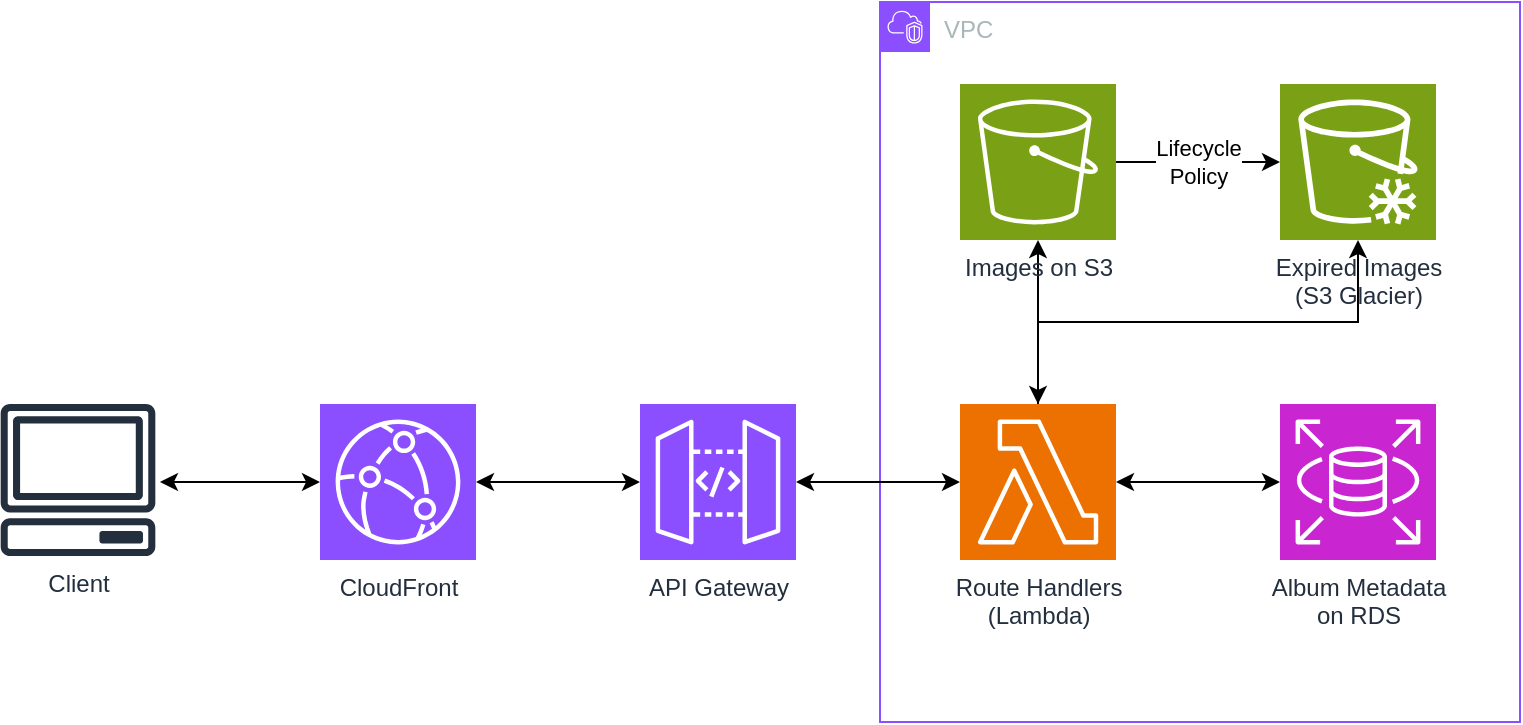 <mxfile version="24.4.0" type="google">
  <diagram name="Page-1" id="fgvW_ydvFqBmXLH6bUgC">
    <mxGraphModel grid="1" page="1" gridSize="10" guides="1" tooltips="1" connect="1" arrows="1" fold="1" pageScale="1" pageWidth="850" pageHeight="1100" math="0" shadow="0">
      <root>
        <mxCell id="0" />
        <mxCell id="1" parent="0" />
        <mxCell id="4YNwt_s4jefbVhRMPMH0-1" value="VPC" style="points=[[0,0],[0.25,0],[0.5,0],[0.75,0],[1,0],[1,0.25],[1,0.5],[1,0.75],[1,1],[0.75,1],[0.5,1],[0.25,1],[0,1],[0,0.75],[0,0.5],[0,0.25]];outlineConnect=0;gradientColor=none;html=1;whiteSpace=wrap;fontSize=12;fontStyle=0;container=1;pointerEvents=0;collapsible=0;recursiveResize=0;shape=mxgraph.aws4.group;grIcon=mxgraph.aws4.group_vpc2;strokeColor=#8C4FFF;fillColor=none;verticalAlign=top;align=left;spacingLeft=30;fontColor=#AAB7B8;dashed=0;" vertex="1" parent="1">
          <mxGeometry x="400" y="80" width="320" height="360" as="geometry" />
        </mxCell>
        <mxCell id="InOLmbR3hnU6QEK7teP8-15" style="edgeStyle=orthogonalEdgeStyle;rounded=0;orthogonalLoop=1;jettySize=auto;html=1;exitX=0.5;exitY=0;exitDx=0;exitDy=0;exitPerimeter=0;startArrow=classic;startFill=1;" edge="1" parent="4YNwt_s4jefbVhRMPMH0-1" source="InOLmbR3hnU6QEK7teP8-1" target="InOLmbR3hnU6QEK7teP8-14">
          <mxGeometry relative="1" as="geometry" />
        </mxCell>
        <mxCell id="InOLmbR3hnU6QEK7teP8-26" style="edgeStyle=orthogonalEdgeStyle;rounded=0;orthogonalLoop=1;jettySize=auto;html=1;exitX=0.5;exitY=0;exitDx=0;exitDy=0;exitPerimeter=0;" edge="1" parent="4YNwt_s4jefbVhRMPMH0-1" source="InOLmbR3hnU6QEK7teP8-1" target="InOLmbR3hnU6QEK7teP8-17">
          <mxGeometry relative="1" as="geometry" />
        </mxCell>
        <mxCell id="InOLmbR3hnU6QEK7teP8-1" value="&lt;div&gt;Route Handlers&lt;br&gt;(Lambda)&lt;br&gt;&lt;/div&gt;" style="sketch=0;points=[[0,0,0],[0.25,0,0],[0.5,0,0],[0.75,0,0],[1,0,0],[0,1,0],[0.25,1,0],[0.5,1,0],[0.75,1,0],[1,1,0],[0,0.25,0],[0,0.5,0],[0,0.75,0],[1,0.25,0],[1,0.5,0],[1,0.75,0]];outlineConnect=0;fontColor=#232F3E;fillColor=#ED7100;strokeColor=#ffffff;dashed=0;verticalLabelPosition=bottom;verticalAlign=top;align=center;html=1;fontSize=12;fontStyle=0;aspect=fixed;shape=mxgraph.aws4.resourceIcon;resIcon=mxgraph.aws4.lambda;" vertex="1" parent="4YNwt_s4jefbVhRMPMH0-1">
          <mxGeometry x="40" y="201" width="78" height="78" as="geometry" />
        </mxCell>
        <mxCell id="InOLmbR3hnU6QEK7teP8-8" value="Album Metadata &lt;br&gt;on RDS" style="sketch=0;points=[[0,0,0],[0.25,0,0],[0.5,0,0],[0.75,0,0],[1,0,0],[0,1,0],[0.25,1,0],[0.5,1,0],[0.75,1,0],[1,1,0],[0,0.25,0],[0,0.5,0],[0,0.75,0],[1,0.25,0],[1,0.5,0],[1,0.75,0]];outlineConnect=0;fontColor=#232F3E;fillColor=#C925D1;strokeColor=#ffffff;dashed=0;verticalLabelPosition=bottom;verticalAlign=top;align=center;html=1;fontSize=12;fontStyle=0;aspect=fixed;shape=mxgraph.aws4.resourceIcon;resIcon=mxgraph.aws4.rds;" vertex="1" parent="4YNwt_s4jefbVhRMPMH0-1">
          <mxGeometry x="200" y="201" width="78" height="78" as="geometry" />
        </mxCell>
        <mxCell id="InOLmbR3hnU6QEK7teP8-13" style="edgeStyle=orthogonalEdgeStyle;rounded=0;orthogonalLoop=1;jettySize=auto;html=1;exitX=1;exitY=0.5;exitDx=0;exitDy=0;exitPerimeter=0;entryX=0;entryY=0.5;entryDx=0;entryDy=0;entryPerimeter=0;startArrow=classic;startFill=1;" edge="1" parent="4YNwt_s4jefbVhRMPMH0-1" source="InOLmbR3hnU6QEK7teP8-1" target="InOLmbR3hnU6QEK7teP8-8">
          <mxGeometry relative="1" as="geometry" />
        </mxCell>
        <mxCell id="InOLmbR3hnU6QEK7teP8-14" value="Images on S3" style="sketch=0;points=[[0,0,0],[0.25,0,0],[0.5,0,0],[0.75,0,0],[1,0,0],[0,1,0],[0.25,1,0],[0.5,1,0],[0.75,1,0],[1,1,0],[0,0.25,0],[0,0.5,0],[0,0.75,0],[1,0.25,0],[1,0.5,0],[1,0.75,0]];outlineConnect=0;fontColor=#232F3E;fillColor=#7AA116;strokeColor=#ffffff;dashed=0;verticalLabelPosition=bottom;verticalAlign=top;align=center;html=1;fontSize=12;fontStyle=0;aspect=fixed;shape=mxgraph.aws4.resourceIcon;resIcon=mxgraph.aws4.s3;" vertex="1" parent="4YNwt_s4jefbVhRMPMH0-1">
          <mxGeometry x="40" y="41" width="78" height="78" as="geometry" />
        </mxCell>
        <mxCell id="InOLmbR3hnU6QEK7teP8-17" value="Expired Images&lt;br&gt;(S3 Glacier)" style="sketch=0;points=[[0,0,0],[0.25,0,0],[0.5,0,0],[0.75,0,0],[1,0,0],[0,1,0],[0.25,1,0],[0.5,1,0],[0.75,1,0],[1,1,0],[0,0.25,0],[0,0.5,0],[0,0.75,0],[1,0.25,0],[1,0.5,0],[1,0.75,0]];outlineConnect=0;fontColor=#232F3E;fillColor=#7AA116;strokeColor=#ffffff;dashed=0;verticalLabelPosition=bottom;verticalAlign=top;align=center;html=1;fontSize=12;fontStyle=0;aspect=fixed;shape=mxgraph.aws4.resourceIcon;resIcon=mxgraph.aws4.glacier;" vertex="1" parent="4YNwt_s4jefbVhRMPMH0-1">
          <mxGeometry x="200" y="41" width="78" height="78" as="geometry" />
        </mxCell>
        <mxCell id="InOLmbR3hnU6QEK7teP8-18" value="Lifecycle&lt;br&gt;Policy" style="edgeStyle=orthogonalEdgeStyle;rounded=0;orthogonalLoop=1;jettySize=auto;html=1;exitX=1;exitY=0.5;exitDx=0;exitDy=0;exitPerimeter=0;entryX=0;entryY=0.5;entryDx=0;entryDy=0;entryPerimeter=0;" edge="1" parent="4YNwt_s4jefbVhRMPMH0-1" source="InOLmbR3hnU6QEK7teP8-14" target="InOLmbR3hnU6QEK7teP8-17">
          <mxGeometry relative="1" as="geometry" />
        </mxCell>
        <mxCell id="JslfzCF4npNrCE1i_w8s-3" value="&lt;div&gt;CloudFront&lt;/div&gt;" style="sketch=0;points=[[0,0,0],[0.25,0,0],[0.5,0,0],[0.75,0,0],[1,0,0],[0,1,0],[0.25,1,0],[0.5,1,0],[0.75,1,0],[1,1,0],[0,0.25,0],[0,0.5,0],[0,0.75,0],[1,0.25,0],[1,0.5,0],[1,0.75,0]];outlineConnect=0;fontColor=#232F3E;fillColor=#8C4FFF;strokeColor=#ffffff;dashed=0;verticalLabelPosition=bottom;verticalAlign=top;align=center;html=1;fontSize=12;fontStyle=0;aspect=fixed;shape=mxgraph.aws4.resourceIcon;resIcon=mxgraph.aws4.cloudfront;" vertex="1" parent="1">
          <mxGeometry x="120" y="281" width="78" height="78" as="geometry" />
        </mxCell>
        <mxCell id="JslfzCF4npNrCE1i_w8s-1" value="&lt;div&gt;API Gateway&lt;br&gt;&lt;/div&gt;" style="sketch=0;points=[[0,0,0],[0.25,0,0],[0.5,0,0],[0.75,0,0],[1,0,0],[0,1,0],[0.25,1,0],[0.5,1,0],[0.75,1,0],[1,1,0],[0,0.25,0],[0,0.5,0],[0,0.75,0],[1,0.25,0],[1,0.5,0],[1,0.75,0]];outlineConnect=0;fontColor=#232F3E;fillColor=#8C4FFF;strokeColor=#ffffff;dashed=0;verticalLabelPosition=bottom;verticalAlign=top;align=center;html=1;fontSize=12;fontStyle=0;aspect=fixed;shape=mxgraph.aws4.resourceIcon;resIcon=mxgraph.aws4.api_gateway;" vertex="1" parent="1">
          <mxGeometry x="280" y="281" width="78" height="78" as="geometry" />
        </mxCell>
        <mxCell id="JslfzCF4npNrCE1i_w8s-8" value="&lt;div&gt;Client&lt;/div&gt;" style="sketch=0;outlineConnect=0;fontColor=#232F3E;gradientColor=none;fillColor=#232F3D;strokeColor=none;dashed=0;verticalLabelPosition=bottom;verticalAlign=top;align=center;html=1;fontSize=12;fontStyle=0;aspect=fixed;pointerEvents=1;shape=mxgraph.aws4.client;" vertex="1" parent="1">
          <mxGeometry x="-40" y="281" width="78" height="76" as="geometry" />
        </mxCell>
        <mxCell id="JslfzCF4npNrCE1i_w8s-10" style="edgeStyle=orthogonalEdgeStyle;rounded=0;orthogonalLoop=1;jettySize=auto;html=1;exitX=0;exitY=0.5;exitDx=0;exitDy=0;exitPerimeter=0;entryX=1.03;entryY=0.513;entryDx=0;entryDy=0;entryPerimeter=0;startArrow=classic;startFill=1;" edge="1" parent="1" source="JslfzCF4npNrCE1i_w8s-3" target="JslfzCF4npNrCE1i_w8s-8">
          <mxGeometry relative="1" as="geometry" />
        </mxCell>
        <mxCell id="InOLmbR3hnU6QEK7teP8-11" style="edgeStyle=orthogonalEdgeStyle;rounded=0;orthogonalLoop=1;jettySize=auto;html=1;exitX=1;exitY=0.5;exitDx=0;exitDy=0;exitPerimeter=0;entryX=0;entryY=0.5;entryDx=0;entryDy=0;entryPerimeter=0;startArrow=classic;startFill=1;" edge="1" parent="1" source="JslfzCF4npNrCE1i_w8s-3" target="JslfzCF4npNrCE1i_w8s-1">
          <mxGeometry relative="1" as="geometry" />
        </mxCell>
        <mxCell id="InOLmbR3hnU6QEK7teP8-12" style="edgeStyle=orthogonalEdgeStyle;rounded=0;orthogonalLoop=1;jettySize=auto;html=1;exitX=1;exitY=0.5;exitDx=0;exitDy=0;exitPerimeter=0;entryX=0;entryY=0.5;entryDx=0;entryDy=0;entryPerimeter=0;startArrow=classic;startFill=1;" edge="1" parent="1" source="JslfzCF4npNrCE1i_w8s-1" target="InOLmbR3hnU6QEK7teP8-1">
          <mxGeometry relative="1" as="geometry" />
        </mxCell>
      </root>
    </mxGraphModel>
  </diagram>
</mxfile>

